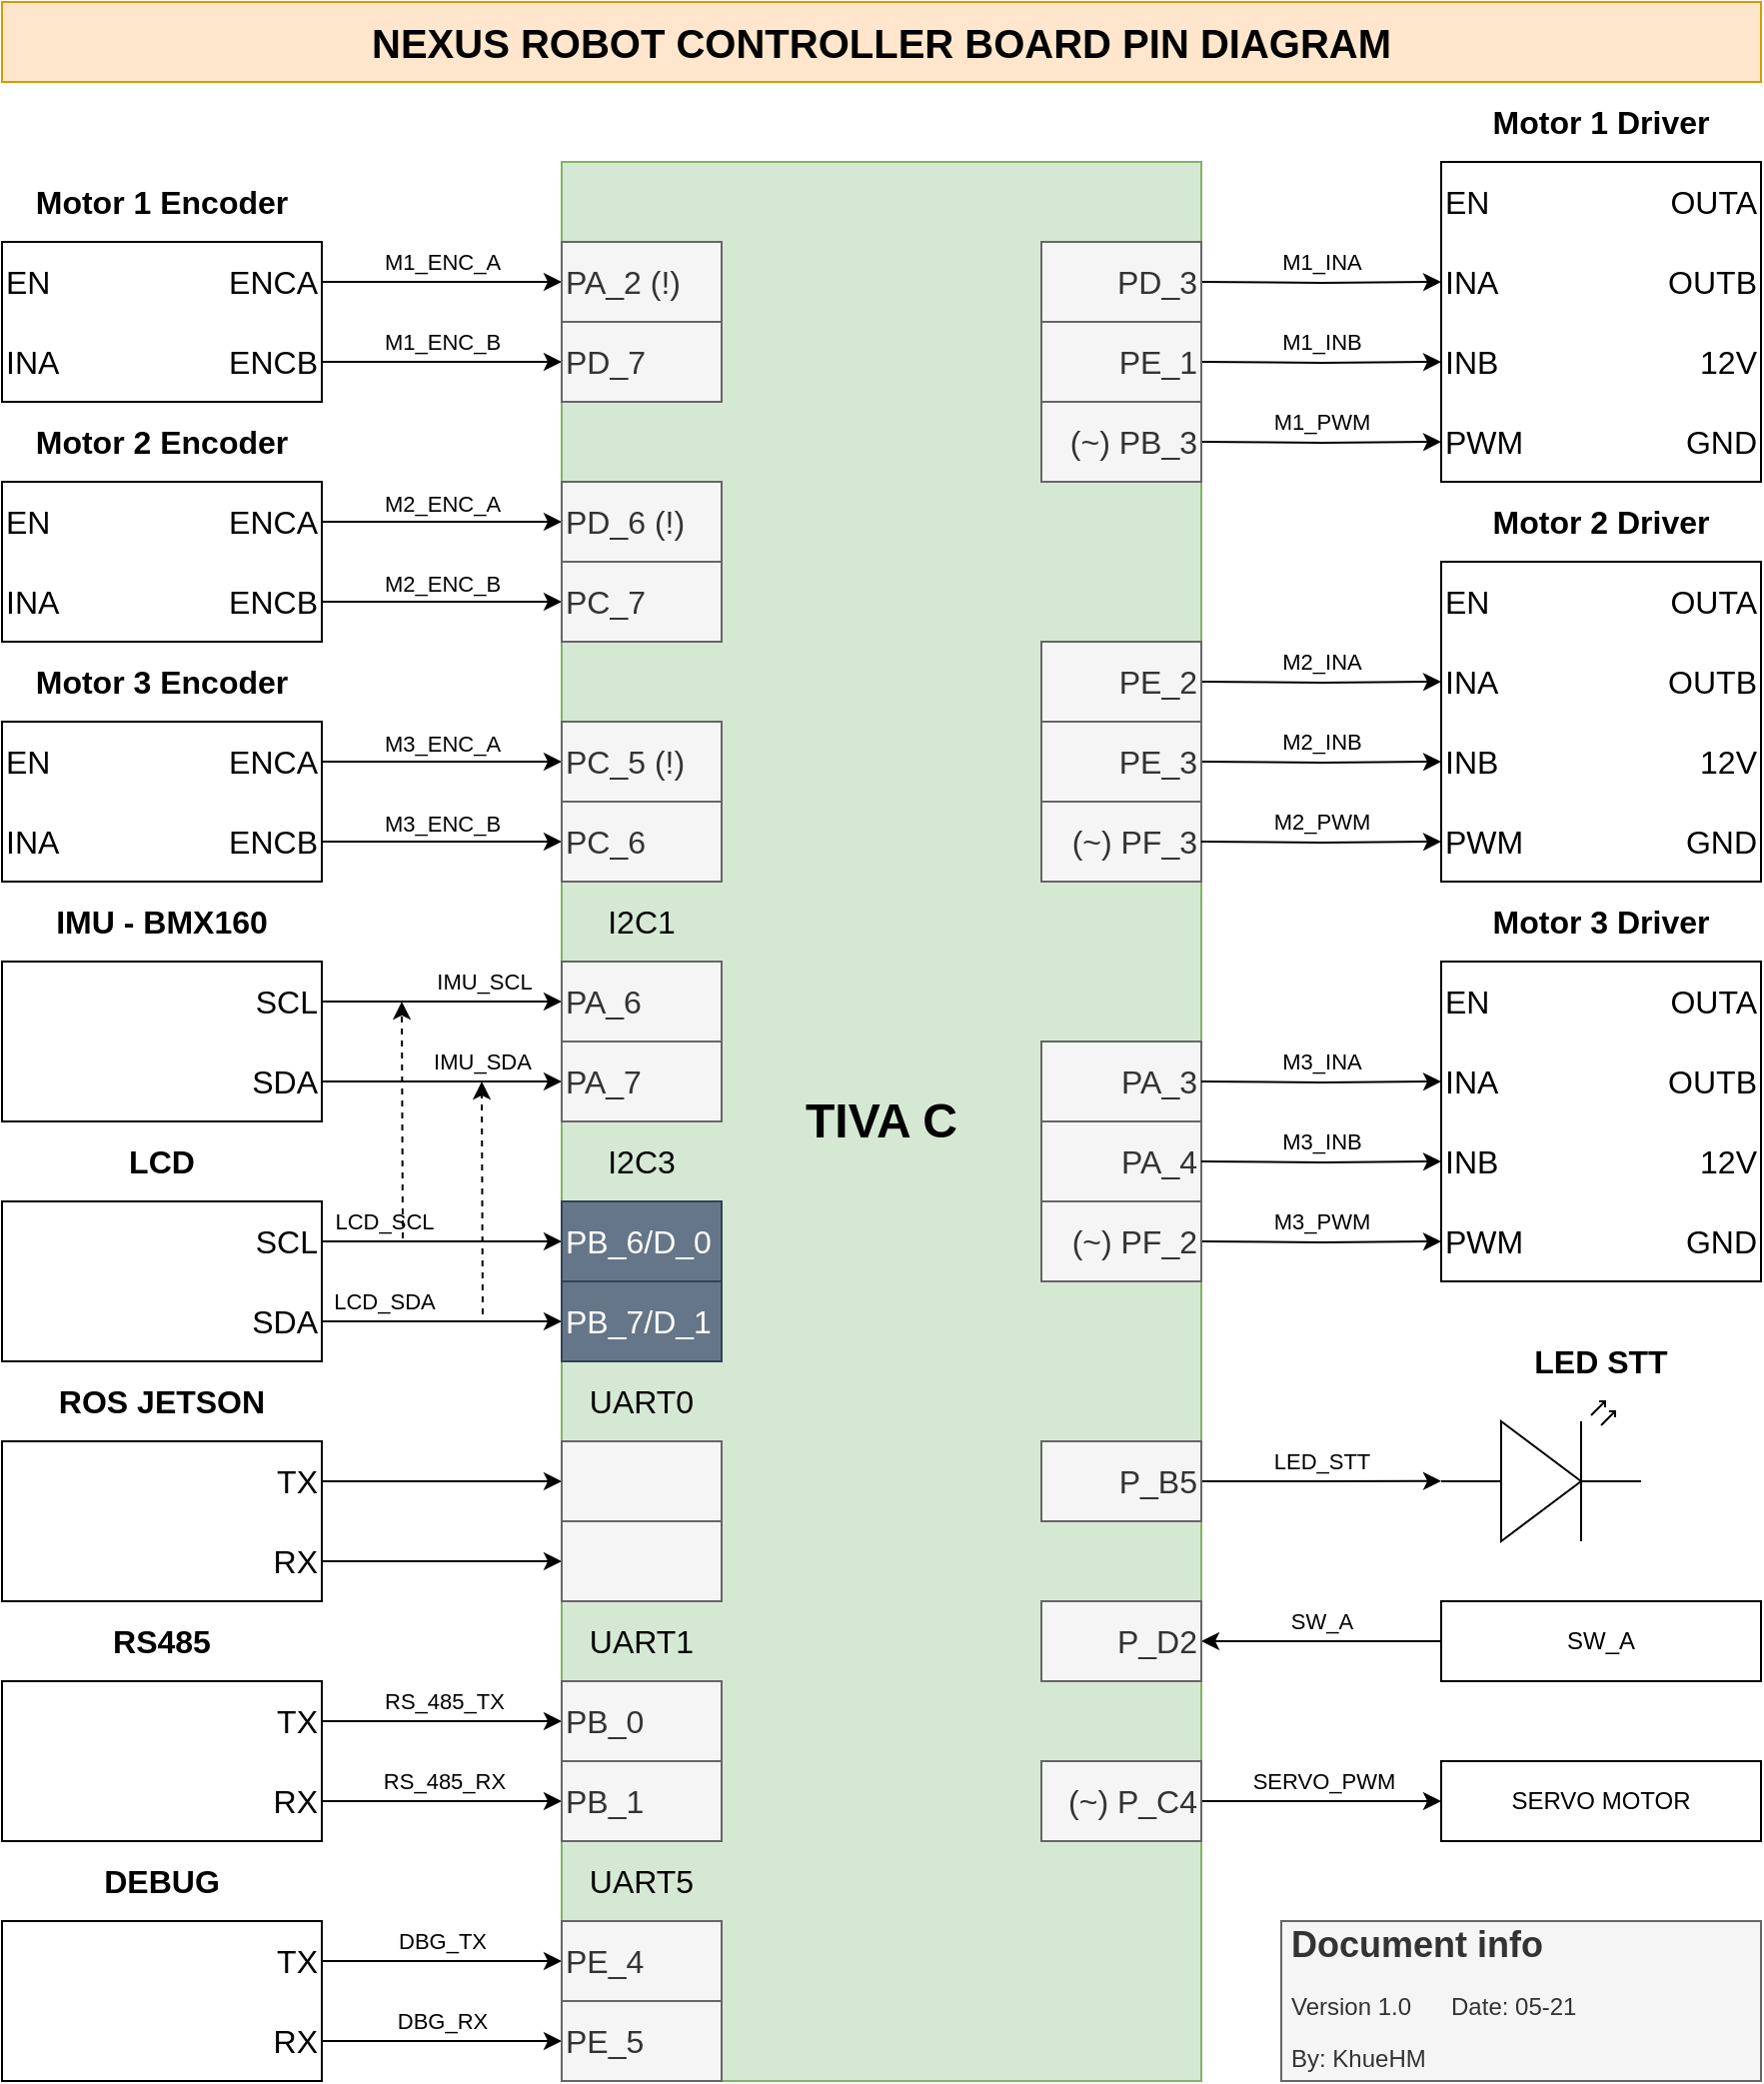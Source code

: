 <mxfile version="17.4.2" type="device"><diagram id="ZWVAHuCGTbJ0-ydq6zXG" name="Page-8"><mxGraphModel dx="1732" dy="1186" grid="1" gridSize="10" guides="1" tooltips="1" connect="1" arrows="1" fold="1" page="1" pageScale="1" pageWidth="1169" pageHeight="1654" math="0" shadow="0"><root><mxCell id="0"/><mxCell id="1" parent="0"/><mxCell id="QDvv19uwU-MfIZzEhOkU-1" value="&lt;font size=&quot;1&quot;&gt;&lt;b style=&quot;font-size: 24px&quot;&gt;TIVA C&lt;/b&gt;&lt;/font&gt;" style="rounded=0;whiteSpace=wrap;html=1;fillColor=#d5e8d4;strokeColor=#82b366;" parent="1" vertex="1"><mxGeometry x="360" y="120" width="320" height="960" as="geometry"/></mxCell><mxCell id="QDvv19uwU-MfIZzEhOkU-2" value="" style="rounded=0;whiteSpace=wrap;html=1;fontSize=16;" parent="1" vertex="1"><mxGeometry x="800" y="120" width="160" height="160" as="geometry"/></mxCell><mxCell id="QDvv19uwU-MfIZzEhOkU-3" value="EN" style="text;html=1;strokeColor=none;fillColor=none;align=left;verticalAlign=middle;whiteSpace=wrap;rounded=0;fontSize=16;" parent="1" vertex="1"><mxGeometry x="800" y="120" width="80" height="40" as="geometry"/></mxCell><mxCell id="QDvv19uwU-MfIZzEhOkU-4" value="INA" style="text;html=1;strokeColor=none;fillColor=none;align=left;verticalAlign=middle;whiteSpace=wrap;rounded=0;fontSize=16;" parent="1" vertex="1"><mxGeometry x="800" y="160" width="80" height="40" as="geometry"/></mxCell><mxCell id="QDvv19uwU-MfIZzEhOkU-5" value="INB" style="text;html=1;strokeColor=none;fillColor=none;align=left;verticalAlign=middle;whiteSpace=wrap;rounded=0;fontSize=16;" parent="1" vertex="1"><mxGeometry x="800" y="200" width="80" height="40" as="geometry"/></mxCell><mxCell id="QDvv19uwU-MfIZzEhOkU-6" value="PWM" style="text;html=1;strokeColor=none;fillColor=none;align=left;verticalAlign=middle;whiteSpace=wrap;rounded=0;fontSize=16;" parent="1" vertex="1"><mxGeometry x="800" y="240" width="80" height="40" as="geometry"/></mxCell><mxCell id="QDvv19uwU-MfIZzEhOkU-7" value="OUTA" style="text;html=1;strokeColor=none;fillColor=none;align=right;verticalAlign=middle;whiteSpace=wrap;rounded=0;fontSize=16;" parent="1" vertex="1"><mxGeometry x="880" y="120" width="80" height="40" as="geometry"/></mxCell><mxCell id="QDvv19uwU-MfIZzEhOkU-8" value="OUTB" style="text;html=1;strokeColor=none;fillColor=none;align=right;verticalAlign=middle;whiteSpace=wrap;rounded=0;fontSize=16;" parent="1" vertex="1"><mxGeometry x="880" y="160" width="80" height="40" as="geometry"/></mxCell><mxCell id="QDvv19uwU-MfIZzEhOkU-9" value="12V" style="text;html=1;strokeColor=none;fillColor=none;align=right;verticalAlign=middle;whiteSpace=wrap;rounded=0;fontSize=16;" parent="1" vertex="1"><mxGeometry x="880" y="200" width="80" height="40" as="geometry"/></mxCell><mxCell id="QDvv19uwU-MfIZzEhOkU-10" value="GND" style="text;html=1;strokeColor=none;fillColor=none;align=right;verticalAlign=middle;whiteSpace=wrap;rounded=0;fontSize=16;" parent="1" vertex="1"><mxGeometry x="880" y="240" width="80" height="40" as="geometry"/></mxCell><mxCell id="QDvv19uwU-MfIZzEhOkU-83" style="edgeStyle=orthogonalEdgeStyle;rounded=0;orthogonalLoop=1;jettySize=auto;html=1;exitX=1;exitY=0.5;exitDx=0;exitDy=0;entryX=0;entryY=0.5;entryDx=0;entryDy=0;fontSize=16;" parent="1" target="QDvv19uwU-MfIZzEhOkU-6" edge="1"><mxGeometry relative="1" as="geometry"><mxPoint x="680" y="260.0" as="sourcePoint"/></mxGeometry></mxCell><mxCell id="trbtHnX8Sr-ezZJ-e8rW-22" value="M1_PWM" style="edgeLabel;html=1;align=center;verticalAlign=middle;resizable=0;points=[];" vertex="1" connectable="0" parent="QDvv19uwU-MfIZzEhOkU-83"><mxGeometry x="0.384" y="1" relative="1" as="geometry"><mxPoint x="-23" y="-9" as="offset"/></mxGeometry></mxCell><mxCell id="QDvv19uwU-MfIZzEhOkU-31" value="(~)&amp;nbsp;PF_3" style="text;html=1;strokeColor=#666666;fillColor=#f5f5f5;align=right;verticalAlign=middle;whiteSpace=wrap;rounded=0;fontSize=16;fontColor=#333333;" parent="1" vertex="1"><mxGeometry x="600" y="440" width="80" height="40" as="geometry"/></mxCell><mxCell id="QDvv19uwU-MfIZzEhOkU-81" style="edgeStyle=orthogonalEdgeStyle;rounded=0;orthogonalLoop=1;jettySize=auto;html=1;exitX=1;exitY=0.5;exitDx=0;exitDy=0;entryX=0;entryY=0.5;entryDx=0;entryDy=0;fontSize=16;" parent="1" target="QDvv19uwU-MfIZzEhOkU-4" edge="1"><mxGeometry relative="1" as="geometry"><mxPoint x="680" y="180" as="sourcePoint"/></mxGeometry></mxCell><mxCell id="trbtHnX8Sr-ezZJ-e8rW-15" value="M1_INA" style="edgeLabel;html=1;align=center;verticalAlign=middle;resizable=0;points=[];" vertex="1" connectable="0" parent="QDvv19uwU-MfIZzEhOkU-81"><mxGeometry x="0.688" relative="1" as="geometry"><mxPoint x="-41" y="-10" as="offset"/></mxGeometry></mxCell><mxCell id="QDvv19uwU-MfIZzEhOkU-82" style="edgeStyle=orthogonalEdgeStyle;rounded=0;orthogonalLoop=1;jettySize=auto;html=1;exitX=1;exitY=0.5;exitDx=0;exitDy=0;entryX=0;entryY=0.5;entryDx=0;entryDy=0;fontSize=16;" parent="1" target="QDvv19uwU-MfIZzEhOkU-5" edge="1"><mxGeometry relative="1" as="geometry"><mxPoint x="680" y="220" as="sourcePoint"/></mxGeometry></mxCell><mxCell id="trbtHnX8Sr-ezZJ-e8rW-16" value="M1_INB" style="edgeLabel;html=1;align=center;verticalAlign=middle;resizable=0;points=[];" vertex="1" connectable="0" parent="QDvv19uwU-MfIZzEhOkU-82"><mxGeometry x="0.395" y="2" relative="1" as="geometry"><mxPoint x="-24" y="-8" as="offset"/></mxGeometry></mxCell><mxCell id="QDvv19uwU-MfIZzEhOkU-77" value="PA_3" style="text;html=1;strokeColor=#666666;fillColor=#f5f5f5;align=right;verticalAlign=middle;whiteSpace=wrap;rounded=0;fontSize=16;fontColor=#333333;" parent="1" vertex="1"><mxGeometry x="600" y="560" width="80" height="40" as="geometry"/></mxCell><mxCell id="QDvv19uwU-MfIZzEhOkU-78" value="PA_4" style="text;html=1;strokeColor=#666666;fillColor=#f5f5f5;align=right;verticalAlign=middle;whiteSpace=wrap;rounded=0;fontSize=16;fontColor=#333333;" parent="1" vertex="1"><mxGeometry x="600" y="600" width="80" height="40" as="geometry"/></mxCell><mxCell id="QDvv19uwU-MfIZzEhOkU-84" value="" style="rounded=0;whiteSpace=wrap;html=1;fontSize=16;" parent="1" vertex="1"><mxGeometry x="800" y="320" width="160" height="160" as="geometry"/></mxCell><mxCell id="QDvv19uwU-MfIZzEhOkU-85" value="EN" style="text;html=1;strokeColor=none;fillColor=none;align=left;verticalAlign=middle;whiteSpace=wrap;rounded=0;fontSize=16;" parent="1" vertex="1"><mxGeometry x="800" y="320" width="80" height="40" as="geometry"/></mxCell><mxCell id="QDvv19uwU-MfIZzEhOkU-86" value="INA" style="text;html=1;strokeColor=none;fillColor=none;align=left;verticalAlign=middle;whiteSpace=wrap;rounded=0;fontSize=16;" parent="1" vertex="1"><mxGeometry x="800" y="360" width="80" height="40" as="geometry"/></mxCell><mxCell id="QDvv19uwU-MfIZzEhOkU-87" value="INB" style="text;html=1;strokeColor=none;fillColor=none;align=left;verticalAlign=middle;whiteSpace=wrap;rounded=0;fontSize=16;" parent="1" vertex="1"><mxGeometry x="800" y="400" width="80" height="40" as="geometry"/></mxCell><mxCell id="QDvv19uwU-MfIZzEhOkU-88" value="PWM" style="text;html=1;strokeColor=none;fillColor=none;align=left;verticalAlign=middle;whiteSpace=wrap;rounded=0;fontSize=16;" parent="1" vertex="1"><mxGeometry x="800" y="440" width="80" height="40" as="geometry"/></mxCell><mxCell id="QDvv19uwU-MfIZzEhOkU-89" value="OUTA" style="text;html=1;strokeColor=none;fillColor=none;align=right;verticalAlign=middle;whiteSpace=wrap;rounded=0;fontSize=16;" parent="1" vertex="1"><mxGeometry x="880" y="320" width="80" height="40" as="geometry"/></mxCell><mxCell id="QDvv19uwU-MfIZzEhOkU-90" value="OUTB" style="text;html=1;strokeColor=none;fillColor=none;align=right;verticalAlign=middle;whiteSpace=wrap;rounded=0;fontSize=16;" parent="1" vertex="1"><mxGeometry x="880" y="360" width="80" height="40" as="geometry"/></mxCell><mxCell id="QDvv19uwU-MfIZzEhOkU-91" value="12V" style="text;html=1;strokeColor=none;fillColor=none;align=right;verticalAlign=middle;whiteSpace=wrap;rounded=0;fontSize=16;" parent="1" vertex="1"><mxGeometry x="880" y="400" width="80" height="40" as="geometry"/></mxCell><mxCell id="QDvv19uwU-MfIZzEhOkU-92" value="GND" style="text;html=1;strokeColor=none;fillColor=none;align=right;verticalAlign=middle;whiteSpace=wrap;rounded=0;fontSize=16;" parent="1" vertex="1"><mxGeometry x="880" y="440" width="80" height="40" as="geometry"/></mxCell><mxCell id="QDvv19uwU-MfIZzEhOkU-93" style="edgeStyle=orthogonalEdgeStyle;rounded=0;orthogonalLoop=1;jettySize=auto;html=1;exitX=1;exitY=0.5;exitDx=0;exitDy=0;entryX=0;entryY=0.5;entryDx=0;entryDy=0;fontSize=16;" parent="1" target="QDvv19uwU-MfIZzEhOkU-88" edge="1"><mxGeometry relative="1" as="geometry"><mxPoint x="680" y="460" as="sourcePoint"/></mxGeometry></mxCell><mxCell id="trbtHnX8Sr-ezZJ-e8rW-23" value="M2_PWM" style="edgeLabel;html=1;align=center;verticalAlign=middle;resizable=0;points=[];" vertex="1" connectable="0" parent="QDvv19uwU-MfIZzEhOkU-93"><mxGeometry x="0.378" y="1" relative="1" as="geometry"><mxPoint x="-23" y="-9" as="offset"/></mxGeometry></mxCell><mxCell id="QDvv19uwU-MfIZzEhOkU-94" style="edgeStyle=orthogonalEdgeStyle;rounded=0;orthogonalLoop=1;jettySize=auto;html=1;exitX=1;exitY=0.5;exitDx=0;exitDy=0;entryX=0;entryY=0.5;entryDx=0;entryDy=0;fontSize=16;" parent="1" target="QDvv19uwU-MfIZzEhOkU-86" edge="1"><mxGeometry relative="1" as="geometry"><mxPoint x="680" y="380" as="sourcePoint"/></mxGeometry></mxCell><mxCell id="trbtHnX8Sr-ezZJ-e8rW-17" value="M2_INA" style="edgeLabel;html=1;align=center;verticalAlign=middle;resizable=0;points=[];" vertex="1" connectable="0" parent="QDvv19uwU-MfIZzEhOkU-94"><mxGeometry x="0.348" relative="1" as="geometry"><mxPoint x="-21" y="-10" as="offset"/></mxGeometry></mxCell><mxCell id="QDvv19uwU-MfIZzEhOkU-95" style="edgeStyle=orthogonalEdgeStyle;rounded=0;orthogonalLoop=1;jettySize=auto;html=1;exitX=1;exitY=0.5;exitDx=0;exitDy=0;entryX=0;entryY=0.5;entryDx=0;entryDy=0;fontSize=16;" parent="1" target="QDvv19uwU-MfIZzEhOkU-87" edge="1"><mxGeometry relative="1" as="geometry"><mxPoint x="680" y="420" as="sourcePoint"/></mxGeometry></mxCell><mxCell id="trbtHnX8Sr-ezZJ-e8rW-18" value="M2_INB" style="edgeLabel;html=1;align=center;verticalAlign=middle;resizable=0;points=[];" vertex="1" connectable="0" parent="QDvv19uwU-MfIZzEhOkU-95"><mxGeometry x="0.284" relative="1" as="geometry"><mxPoint x="-17" y="-10" as="offset"/></mxGeometry></mxCell><mxCell id="QDvv19uwU-MfIZzEhOkU-96" value="" style="rounded=0;whiteSpace=wrap;html=1;fontSize=16;" parent="1" vertex="1"><mxGeometry x="800" y="520" width="160" height="160" as="geometry"/></mxCell><mxCell id="QDvv19uwU-MfIZzEhOkU-97" value="EN" style="text;html=1;strokeColor=none;fillColor=none;align=left;verticalAlign=middle;whiteSpace=wrap;rounded=0;fontSize=16;" parent="1" vertex="1"><mxGeometry x="800" y="520" width="80" height="40" as="geometry"/></mxCell><mxCell id="QDvv19uwU-MfIZzEhOkU-98" value="INA" style="text;html=1;strokeColor=none;fillColor=none;align=left;verticalAlign=middle;whiteSpace=wrap;rounded=0;fontSize=16;" parent="1" vertex="1"><mxGeometry x="800" y="560" width="80" height="40" as="geometry"/></mxCell><mxCell id="QDvv19uwU-MfIZzEhOkU-99" value="INB" style="text;html=1;strokeColor=none;fillColor=none;align=left;verticalAlign=middle;whiteSpace=wrap;rounded=0;fontSize=16;" parent="1" vertex="1"><mxGeometry x="800" y="600" width="80" height="40" as="geometry"/></mxCell><mxCell id="QDvv19uwU-MfIZzEhOkU-100" value="PWM" style="text;html=1;strokeColor=none;fillColor=none;align=left;verticalAlign=middle;whiteSpace=wrap;rounded=0;fontSize=16;" parent="1" vertex="1"><mxGeometry x="800" y="640" width="80" height="40" as="geometry"/></mxCell><mxCell id="QDvv19uwU-MfIZzEhOkU-101" value="OUTA" style="text;html=1;strokeColor=none;fillColor=none;align=right;verticalAlign=middle;whiteSpace=wrap;rounded=0;fontSize=16;" parent="1" vertex="1"><mxGeometry x="880" y="520" width="80" height="40" as="geometry"/></mxCell><mxCell id="QDvv19uwU-MfIZzEhOkU-102" value="OUTB" style="text;html=1;strokeColor=none;fillColor=none;align=right;verticalAlign=middle;whiteSpace=wrap;rounded=0;fontSize=16;" parent="1" vertex="1"><mxGeometry x="880" y="560" width="80" height="40" as="geometry"/></mxCell><mxCell id="QDvv19uwU-MfIZzEhOkU-103" value="12V" style="text;html=1;strokeColor=none;fillColor=none;align=right;verticalAlign=middle;whiteSpace=wrap;rounded=0;fontSize=16;" parent="1" vertex="1"><mxGeometry x="880" y="600" width="80" height="40" as="geometry"/></mxCell><mxCell id="QDvv19uwU-MfIZzEhOkU-104" value="GND" style="text;html=1;strokeColor=none;fillColor=none;align=right;verticalAlign=middle;whiteSpace=wrap;rounded=0;fontSize=16;" parent="1" vertex="1"><mxGeometry x="880" y="640" width="80" height="40" as="geometry"/></mxCell><mxCell id="QDvv19uwU-MfIZzEhOkU-105" style="edgeStyle=orthogonalEdgeStyle;rounded=0;orthogonalLoop=1;jettySize=auto;html=1;exitX=1;exitY=0.5;exitDx=0;exitDy=0;entryX=0;entryY=0.5;entryDx=0;entryDy=0;fontSize=16;" parent="1" target="QDvv19uwU-MfIZzEhOkU-100" edge="1"><mxGeometry relative="1" as="geometry"><mxPoint x="680" y="660" as="sourcePoint"/></mxGeometry></mxCell><mxCell id="trbtHnX8Sr-ezZJ-e8rW-24" value="M3_PWM" style="edgeLabel;html=1;align=center;verticalAlign=middle;resizable=0;points=[];" vertex="1" connectable="0" parent="QDvv19uwU-MfIZzEhOkU-105"><mxGeometry x="0.273" relative="1" as="geometry"><mxPoint x="-16" y="-10" as="offset"/></mxGeometry></mxCell><mxCell id="QDvv19uwU-MfIZzEhOkU-106" style="edgeStyle=orthogonalEdgeStyle;rounded=0;orthogonalLoop=1;jettySize=auto;html=1;exitX=1;exitY=0.5;exitDx=0;exitDy=0;entryX=0;entryY=0.5;entryDx=0;entryDy=0;fontSize=16;" parent="1" target="QDvv19uwU-MfIZzEhOkU-98" edge="1"><mxGeometry relative="1" as="geometry"><mxPoint x="680" y="580" as="sourcePoint"/></mxGeometry></mxCell><mxCell id="trbtHnX8Sr-ezZJ-e8rW-19" value="M3_INA" style="edgeLabel;html=1;align=center;verticalAlign=middle;resizable=0;points=[];" vertex="1" connectable="0" parent="QDvv19uwU-MfIZzEhOkU-106"><mxGeometry x="0.255" relative="1" as="geometry"><mxPoint x="-15" y="-10" as="offset"/></mxGeometry></mxCell><mxCell id="QDvv19uwU-MfIZzEhOkU-107" style="edgeStyle=orthogonalEdgeStyle;rounded=0;orthogonalLoop=1;jettySize=auto;html=1;exitX=1;exitY=0.5;exitDx=0;exitDy=0;entryX=0;entryY=0.5;entryDx=0;entryDy=0;fontSize=16;" parent="1" target="QDvv19uwU-MfIZzEhOkU-99" edge="1"><mxGeometry relative="1" as="geometry"><mxPoint x="680" y="620" as="sourcePoint"/></mxGeometry></mxCell><mxCell id="trbtHnX8Sr-ezZJ-e8rW-21" value="M3_INB" style="edgeLabel;html=1;align=center;verticalAlign=middle;resizable=0;points=[];" vertex="1" connectable="0" parent="QDvv19uwU-MfIZzEhOkU-107"><mxGeometry x="0.273" relative="1" as="geometry"><mxPoint x="-16" y="-10" as="offset"/></mxGeometry></mxCell><mxCell id="QDvv19uwU-MfIZzEhOkU-108" value="" style="rounded=0;whiteSpace=wrap;html=1;fontSize=16;" parent="1" vertex="1"><mxGeometry x="80" y="160" width="160" height="80" as="geometry"/></mxCell><mxCell id="QDvv19uwU-MfIZzEhOkU-109" value="EN" style="text;html=1;strokeColor=none;fillColor=none;align=left;verticalAlign=middle;whiteSpace=wrap;rounded=0;fontSize=16;" parent="1" vertex="1"><mxGeometry x="80" y="160" width="80" height="40" as="geometry"/></mxCell><mxCell id="QDvv19uwU-MfIZzEhOkU-110" value="INA" style="text;html=1;strokeColor=none;fillColor=none;align=left;verticalAlign=middle;whiteSpace=wrap;rounded=0;fontSize=16;" parent="1" vertex="1"><mxGeometry x="80" y="200" width="80" height="40" as="geometry"/></mxCell><mxCell id="QDvv19uwU-MfIZzEhOkU-126" style="edgeStyle=orthogonalEdgeStyle;rounded=0;orthogonalLoop=1;jettySize=auto;html=1;exitX=1;exitY=0.5;exitDx=0;exitDy=0;entryX=0;entryY=0.5;entryDx=0;entryDy=0;fontSize=16;" parent="1" source="QDvv19uwU-MfIZzEhOkU-113" edge="1"><mxGeometry relative="1" as="geometry"><mxPoint x="360" y="180" as="targetPoint"/></mxGeometry></mxCell><mxCell id="trbtHnX8Sr-ezZJ-e8rW-1" value="M1_ENC_A" style="edgeLabel;html=1;align=center;verticalAlign=middle;resizable=0;points=[];" vertex="1" connectable="0" parent="QDvv19uwU-MfIZzEhOkU-126"><mxGeometry x="-0.286" y="2" relative="1" as="geometry"><mxPoint x="17" y="-8" as="offset"/></mxGeometry></mxCell><mxCell id="QDvv19uwU-MfIZzEhOkU-113" value="ENCA" style="text;html=1;strokeColor=none;fillColor=none;align=right;verticalAlign=middle;whiteSpace=wrap;rounded=0;fontSize=16;" parent="1" vertex="1"><mxGeometry x="160" y="160" width="80" height="40" as="geometry"/></mxCell><mxCell id="QDvv19uwU-MfIZzEhOkU-127" style="edgeStyle=orthogonalEdgeStyle;rounded=0;orthogonalLoop=1;jettySize=auto;html=1;exitX=1;exitY=0.5;exitDx=0;exitDy=0;entryX=0;entryY=0.5;entryDx=0;entryDy=0;fontSize=16;" parent="1" source="QDvv19uwU-MfIZzEhOkU-114" edge="1"><mxGeometry relative="1" as="geometry"><mxPoint x="360" y="220" as="targetPoint"/></mxGeometry></mxCell><mxCell id="trbtHnX8Sr-ezZJ-e8rW-2" value="M1_ENC_B" style="edgeLabel;html=1;align=center;verticalAlign=middle;resizable=0;points=[];" vertex="1" connectable="0" parent="QDvv19uwU-MfIZzEhOkU-127"><mxGeometry x="-0.269" y="2" relative="1" as="geometry"><mxPoint x="16" y="-8" as="offset"/></mxGeometry></mxCell><mxCell id="QDvv19uwU-MfIZzEhOkU-114" value="ENCB" style="text;html=1;strokeColor=none;fillColor=none;align=right;verticalAlign=middle;whiteSpace=wrap;rounded=0;fontSize=16;" parent="1" vertex="1"><mxGeometry x="160" y="200" width="80" height="40" as="geometry"/></mxCell><mxCell id="QDvv19uwU-MfIZzEhOkU-119" value="" style="rounded=0;whiteSpace=wrap;html=1;fontSize=16;" parent="1" vertex="1"><mxGeometry x="80" y="280" width="160" height="80" as="geometry"/></mxCell><mxCell id="QDvv19uwU-MfIZzEhOkU-120" value="EN" style="text;html=1;strokeColor=none;fillColor=none;align=left;verticalAlign=middle;whiteSpace=wrap;rounded=0;fontSize=16;" parent="1" vertex="1"><mxGeometry x="80" y="280" width="80" height="40" as="geometry"/></mxCell><mxCell id="QDvv19uwU-MfIZzEhOkU-121" value="INA" style="text;html=1;strokeColor=none;fillColor=none;align=left;verticalAlign=middle;whiteSpace=wrap;rounded=0;fontSize=16;" parent="1" vertex="1"><mxGeometry x="80" y="320" width="80" height="40" as="geometry"/></mxCell><mxCell id="QDvv19uwU-MfIZzEhOkU-128" style="edgeStyle=orthogonalEdgeStyle;rounded=0;orthogonalLoop=1;jettySize=auto;html=1;exitX=1;exitY=0.5;exitDx=0;exitDy=0;entryX=0;entryY=0.5;entryDx=0;entryDy=0;fontSize=16;" parent="1" source="QDvv19uwU-MfIZzEhOkU-122" edge="1"><mxGeometry relative="1" as="geometry"><mxPoint x="360" y="300" as="targetPoint"/></mxGeometry></mxCell><mxCell id="trbtHnX8Sr-ezZJ-e8rW-3" value="M2_ENC_A" style="edgeLabel;html=1;align=center;verticalAlign=middle;resizable=0;points=[];" vertex="1" connectable="0" parent="QDvv19uwU-MfIZzEhOkU-128"><mxGeometry x="0.227" relative="1" as="geometry"><mxPoint x="-14" y="-10" as="offset"/></mxGeometry></mxCell><mxCell id="QDvv19uwU-MfIZzEhOkU-122" value="ENCA" style="text;html=1;strokeColor=none;fillColor=none;align=right;verticalAlign=middle;whiteSpace=wrap;rounded=0;fontSize=16;" parent="1" vertex="1"><mxGeometry x="160" y="280" width="80" height="40" as="geometry"/></mxCell><mxCell id="QDvv19uwU-MfIZzEhOkU-129" style="edgeStyle=orthogonalEdgeStyle;rounded=0;orthogonalLoop=1;jettySize=auto;html=1;exitX=1;exitY=0.5;exitDx=0;exitDy=0;entryX=0;entryY=0.5;entryDx=0;entryDy=0;fontSize=16;" parent="1" source="QDvv19uwU-MfIZzEhOkU-123" edge="1"><mxGeometry relative="1" as="geometry"><mxPoint x="360" y="340" as="targetPoint"/></mxGeometry></mxCell><mxCell id="trbtHnX8Sr-ezZJ-e8rW-4" value="M2_ENC_B" style="edgeLabel;html=1;align=center;verticalAlign=middle;resizable=0;points=[];" vertex="1" connectable="0" parent="QDvv19uwU-MfIZzEhOkU-129"><mxGeometry x="0.299" relative="1" as="geometry"><mxPoint x="-18" y="-10" as="offset"/></mxGeometry></mxCell><mxCell id="QDvv19uwU-MfIZzEhOkU-123" value="ENCB" style="text;html=1;strokeColor=none;fillColor=none;align=right;verticalAlign=middle;whiteSpace=wrap;rounded=0;fontSize=16;" parent="1" vertex="1"><mxGeometry x="160" y="320" width="80" height="40" as="geometry"/></mxCell><mxCell id="QDvv19uwU-MfIZzEhOkU-130" value="" style="rounded=0;whiteSpace=wrap;html=1;fontSize=16;" parent="1" vertex="1"><mxGeometry x="80" y="400" width="160" height="80" as="geometry"/></mxCell><mxCell id="QDvv19uwU-MfIZzEhOkU-131" value="EN" style="text;html=1;strokeColor=none;fillColor=none;align=left;verticalAlign=middle;whiteSpace=wrap;rounded=0;fontSize=16;" parent="1" vertex="1"><mxGeometry x="80" y="400" width="80" height="40" as="geometry"/></mxCell><mxCell id="QDvv19uwU-MfIZzEhOkU-132" value="INA" style="text;html=1;strokeColor=none;fillColor=none;align=left;verticalAlign=middle;whiteSpace=wrap;rounded=0;fontSize=16;" parent="1" vertex="1"><mxGeometry x="80" y="440" width="80" height="40" as="geometry"/></mxCell><mxCell id="QDvv19uwU-MfIZzEhOkU-137" style="edgeStyle=orthogonalEdgeStyle;rounded=0;orthogonalLoop=1;jettySize=auto;html=1;exitX=1;exitY=0.5;exitDx=0;exitDy=0;entryX=0;entryY=0.5;entryDx=0;entryDy=0;fontSize=16;" parent="1" source="QDvv19uwU-MfIZzEhOkU-133" edge="1"><mxGeometry relative="1" as="geometry"><mxPoint x="360" y="420" as="targetPoint"/></mxGeometry></mxCell><mxCell id="trbtHnX8Sr-ezZJ-e8rW-5" value="M3_ENC_A" style="edgeLabel;html=1;align=center;verticalAlign=middle;resizable=0;points=[];" vertex="1" connectable="0" parent="QDvv19uwU-MfIZzEhOkU-137"><mxGeometry x="0.218" relative="1" as="geometry"><mxPoint x="-13" y="-10" as="offset"/></mxGeometry></mxCell><mxCell id="QDvv19uwU-MfIZzEhOkU-133" value="ENCA" style="text;html=1;strokeColor=none;fillColor=none;align=right;verticalAlign=middle;whiteSpace=wrap;rounded=0;fontSize=16;" parent="1" vertex="1"><mxGeometry x="160" y="400" width="80" height="40" as="geometry"/></mxCell><mxCell id="QDvv19uwU-MfIZzEhOkU-138" style="edgeStyle=orthogonalEdgeStyle;rounded=0;orthogonalLoop=1;jettySize=auto;html=1;exitX=1;exitY=0.5;exitDx=0;exitDy=0;entryX=0;entryY=0.5;entryDx=0;entryDy=0;fontSize=16;" parent="1" source="QDvv19uwU-MfIZzEhOkU-134" edge="1"><mxGeometry relative="1" as="geometry"><mxPoint x="360" y="460" as="targetPoint"/></mxGeometry></mxCell><mxCell id="trbtHnX8Sr-ezZJ-e8rW-6" value="M3_ENC_B" style="edgeLabel;html=1;align=center;verticalAlign=middle;resizable=0;points=[];" vertex="1" connectable="0" parent="QDvv19uwU-MfIZzEhOkU-138"><mxGeometry x="0.085" y="1" relative="1" as="geometry"><mxPoint x="-5" y="-9" as="offset"/></mxGeometry></mxCell><mxCell id="QDvv19uwU-MfIZzEhOkU-134" value="ENCB" style="text;html=1;strokeColor=none;fillColor=none;align=right;verticalAlign=middle;whiteSpace=wrap;rounded=0;fontSize=16;" parent="1" vertex="1"><mxGeometry x="160" y="440" width="80" height="40" as="geometry"/></mxCell><mxCell id="QDvv19uwU-MfIZzEhOkU-139" value="&lt;b&gt;Motor 1 Encoder&lt;/b&gt;" style="text;html=1;strokeColor=none;fillColor=none;align=center;verticalAlign=middle;whiteSpace=wrap;rounded=0;fontSize=16;" parent="1" vertex="1"><mxGeometry x="80" y="120" width="160" height="40" as="geometry"/></mxCell><mxCell id="QDvv19uwU-MfIZzEhOkU-140" value="&lt;b&gt;Motor 2 Encoder&lt;/b&gt;" style="text;html=1;strokeColor=none;fillColor=none;align=center;verticalAlign=middle;whiteSpace=wrap;rounded=0;fontSize=16;" parent="1" vertex="1"><mxGeometry x="80" y="240" width="160" height="40" as="geometry"/></mxCell><mxCell id="QDvv19uwU-MfIZzEhOkU-141" value="&lt;b&gt;Motor 3 Encoder&lt;/b&gt;" style="text;html=1;strokeColor=none;fillColor=none;align=center;verticalAlign=middle;whiteSpace=wrap;rounded=0;fontSize=16;" parent="1" vertex="1"><mxGeometry x="80" y="360" width="160" height="40" as="geometry"/></mxCell><mxCell id="QDvv19uwU-MfIZzEhOkU-142" value="&lt;b&gt;Motor 1 Driver&lt;/b&gt;" style="text;html=1;strokeColor=none;fillColor=none;align=center;verticalAlign=middle;whiteSpace=wrap;rounded=0;fontSize=16;" parent="1" vertex="1"><mxGeometry x="800" y="80" width="160" height="40" as="geometry"/></mxCell><mxCell id="QDvv19uwU-MfIZzEhOkU-143" value="&lt;b&gt;Motor 2 Driver&lt;/b&gt;" style="text;html=1;strokeColor=none;fillColor=none;align=center;verticalAlign=middle;whiteSpace=wrap;rounded=0;fontSize=16;" parent="1" vertex="1"><mxGeometry x="800" y="280" width="160" height="40" as="geometry"/></mxCell><mxCell id="QDvv19uwU-MfIZzEhOkU-144" value="&lt;b&gt;Motor 3 Driver&lt;/b&gt;" style="text;html=1;strokeColor=none;fillColor=none;align=center;verticalAlign=middle;whiteSpace=wrap;rounded=0;fontSize=16;" parent="1" vertex="1"><mxGeometry x="800" y="480" width="160" height="40" as="geometry"/></mxCell><mxCell id="QDvv19uwU-MfIZzEhOkU-145" value="" style="rounded=0;whiteSpace=wrap;html=1;fontSize=16;" parent="1" vertex="1"><mxGeometry x="80" y="520" width="160" height="80" as="geometry"/></mxCell><mxCell id="QDvv19uwU-MfIZzEhOkU-148" style="edgeStyle=orthogonalEdgeStyle;rounded=0;orthogonalLoop=1;jettySize=auto;html=1;exitX=1;exitY=0.5;exitDx=0;exitDy=0;entryX=0;entryY=0.5;entryDx=0;entryDy=0;fontSize=16;" parent="1" source="QDvv19uwU-MfIZzEhOkU-149" target="QDvv19uwU-MfIZzEhOkU-152" edge="1"><mxGeometry relative="1" as="geometry"/></mxCell><mxCell id="trbtHnX8Sr-ezZJ-e8rW-7" value="IMU_SCL" style="edgeLabel;html=1;align=center;verticalAlign=middle;resizable=0;points=[];" vertex="1" connectable="0" parent="QDvv19uwU-MfIZzEhOkU-148"><mxGeometry x="0.157" relative="1" as="geometry"><mxPoint x="11" y="-10" as="offset"/></mxGeometry></mxCell><mxCell id="QDvv19uwU-MfIZzEhOkU-149" value="SCL" style="text;html=1;strokeColor=none;fillColor=none;align=right;verticalAlign=middle;whiteSpace=wrap;rounded=0;fontSize=16;" parent="1" vertex="1"><mxGeometry x="160" y="520" width="80" height="40" as="geometry"/></mxCell><mxCell id="QDvv19uwU-MfIZzEhOkU-150" style="edgeStyle=orthogonalEdgeStyle;rounded=0;orthogonalLoop=1;jettySize=auto;html=1;exitX=1;exitY=0.5;exitDx=0;exitDy=0;entryX=0;entryY=0.5;entryDx=0;entryDy=0;fontSize=16;" parent="1" source="QDvv19uwU-MfIZzEhOkU-151" target="QDvv19uwU-MfIZzEhOkU-153" edge="1"><mxGeometry relative="1" as="geometry"/></mxCell><mxCell id="trbtHnX8Sr-ezZJ-e8rW-8" value="IMU_SDA" style="edgeLabel;html=1;align=center;verticalAlign=middle;resizable=0;points=[];" vertex="1" connectable="0" parent="QDvv19uwU-MfIZzEhOkU-150"><mxGeometry x="0.085" relative="1" as="geometry"><mxPoint x="15" y="-10" as="offset"/></mxGeometry></mxCell><mxCell id="QDvv19uwU-MfIZzEhOkU-151" value="SDA" style="text;html=1;strokeColor=none;fillColor=none;align=right;verticalAlign=middle;whiteSpace=wrap;rounded=0;fontSize=16;" parent="1" vertex="1"><mxGeometry x="160" y="560" width="80" height="40" as="geometry"/></mxCell><mxCell id="QDvv19uwU-MfIZzEhOkU-152" value="PA_6" style="text;html=1;strokeColor=#666666;fillColor=#f5f5f5;align=left;verticalAlign=middle;whiteSpace=wrap;rounded=0;fontSize=16;fontColor=#333333;" parent="1" vertex="1"><mxGeometry x="360" y="520" width="80" height="40" as="geometry"/></mxCell><mxCell id="QDvv19uwU-MfIZzEhOkU-153" value="PA_7" style="text;html=1;strokeColor=#666666;fillColor=#f5f5f5;align=left;verticalAlign=middle;whiteSpace=wrap;rounded=0;fontSize=16;fontColor=#333333;" parent="1" vertex="1"><mxGeometry x="360" y="560" width="80" height="40" as="geometry"/></mxCell><mxCell id="QDvv19uwU-MfIZzEhOkU-154" value="&lt;b&gt;IMU - BMX160&lt;/b&gt;" style="text;html=1;strokeColor=none;fillColor=none;align=center;verticalAlign=middle;whiteSpace=wrap;rounded=0;fontSize=16;" parent="1" vertex="1"><mxGeometry x="80" y="480" width="160" height="40" as="geometry"/></mxCell><mxCell id="QDvv19uwU-MfIZzEhOkU-155" value="" style="rounded=0;whiteSpace=wrap;html=1;fontSize=16;" parent="1" vertex="1"><mxGeometry x="80" y="640" width="160" height="80" as="geometry"/></mxCell><mxCell id="QDvv19uwU-MfIZzEhOkU-158" style="edgeStyle=orthogonalEdgeStyle;rounded=0;orthogonalLoop=1;jettySize=auto;html=1;exitX=1;exitY=0.5;exitDx=0;exitDy=0;entryX=0;entryY=0.5;entryDx=0;entryDy=0;fontSize=16;" parent="1" source="QDvv19uwU-MfIZzEhOkU-159" target="QDvv19uwU-MfIZzEhOkU-162" edge="1"><mxGeometry relative="1" as="geometry"/></mxCell><mxCell id="trbtHnX8Sr-ezZJ-e8rW-9" value="LCD_SCL" style="edgeLabel;html=1;align=center;verticalAlign=middle;resizable=0;points=[];" vertex="1" connectable="0" parent="QDvv19uwU-MfIZzEhOkU-158"><mxGeometry x="0.159" y="-1" relative="1" as="geometry"><mxPoint x="-39" y="-11" as="offset"/></mxGeometry></mxCell><mxCell id="QDvv19uwU-MfIZzEhOkU-185" style="edgeStyle=orthogonalEdgeStyle;rounded=0;orthogonalLoop=1;jettySize=auto;html=1;exitX=1;exitY=0.5;exitDx=0;exitDy=0;fontSize=16;dashed=1;" parent="1" source="QDvv19uwU-MfIZzEhOkU-159" edge="1"><mxGeometry relative="1" as="geometry"><mxPoint x="280" y="540" as="targetPoint"/></mxGeometry></mxCell><mxCell id="QDvv19uwU-MfIZzEhOkU-159" value="SCL" style="text;html=1;strokeColor=none;fillColor=none;align=right;verticalAlign=middle;whiteSpace=wrap;rounded=0;fontSize=16;" parent="1" vertex="1"><mxGeometry x="160" y="640" width="80" height="40" as="geometry"/></mxCell><mxCell id="QDvv19uwU-MfIZzEhOkU-160" style="edgeStyle=orthogonalEdgeStyle;rounded=0;orthogonalLoop=1;jettySize=auto;html=1;exitX=1;exitY=0.5;exitDx=0;exitDy=0;entryX=0;entryY=0.5;entryDx=0;entryDy=0;fontSize=16;" parent="1" source="QDvv19uwU-MfIZzEhOkU-161" target="QDvv19uwU-MfIZzEhOkU-163" edge="1"><mxGeometry relative="1" as="geometry"/></mxCell><mxCell id="QDvv19uwU-MfIZzEhOkU-186" style="edgeStyle=orthogonalEdgeStyle;rounded=0;orthogonalLoop=1;jettySize=auto;html=1;exitX=1;exitY=0.5;exitDx=0;exitDy=0;dashed=1;fontSize=16;" parent="1" source="QDvv19uwU-MfIZzEhOkU-161" edge="1"><mxGeometry relative="1" as="geometry"><mxPoint x="320" y="580" as="targetPoint"/></mxGeometry></mxCell><mxCell id="trbtHnX8Sr-ezZJ-e8rW-10" value="LCD_SDA" style="edgeLabel;html=1;align=center;verticalAlign=middle;resizable=0;points=[];" vertex="1" connectable="0" parent="QDvv19uwU-MfIZzEhOkU-186"><mxGeometry x="-0.404" y="1" relative="1" as="geometry"><mxPoint x="-29" y="-9" as="offset"/></mxGeometry></mxCell><mxCell id="QDvv19uwU-MfIZzEhOkU-161" value="SDA" style="text;html=1;strokeColor=none;fillColor=none;align=right;verticalAlign=middle;whiteSpace=wrap;rounded=0;fontSize=16;" parent="1" vertex="1"><mxGeometry x="160" y="680" width="80" height="40" as="geometry"/></mxCell><mxCell id="QDvv19uwU-MfIZzEhOkU-162" value="PB_6/D_0" style="text;html=1;strokeColor=#314354;fillColor=#647687;align=left;verticalAlign=middle;whiteSpace=wrap;rounded=0;fontSize=16;fontColor=#ffffff;" parent="1" vertex="1"><mxGeometry x="360" y="640" width="80" height="40" as="geometry"/></mxCell><mxCell id="QDvv19uwU-MfIZzEhOkU-163" value="PB_7/D_1" style="text;html=1;strokeColor=#314354;fillColor=#647687;align=left;verticalAlign=middle;whiteSpace=wrap;rounded=0;fontSize=16;fontColor=#ffffff;" parent="1" vertex="1"><mxGeometry x="360" y="680" width="80" height="40" as="geometry"/></mxCell><mxCell id="QDvv19uwU-MfIZzEhOkU-164" value="&lt;b&gt;LCD&lt;/b&gt;" style="text;html=1;strokeColor=none;fillColor=none;align=center;verticalAlign=middle;whiteSpace=wrap;rounded=0;fontSize=16;" parent="1" vertex="1"><mxGeometry x="80" y="600" width="160" height="40" as="geometry"/></mxCell><mxCell id="QDvv19uwU-MfIZzEhOkU-165" value="" style="rounded=0;whiteSpace=wrap;html=1;fontSize=16;" parent="1" vertex="1"><mxGeometry x="80" y="760" width="160" height="80" as="geometry"/></mxCell><mxCell id="QDvv19uwU-MfIZzEhOkU-168" style="edgeStyle=orthogonalEdgeStyle;rounded=0;orthogonalLoop=1;jettySize=auto;html=1;exitX=1;exitY=0.5;exitDx=0;exitDy=0;entryX=0;entryY=0.5;entryDx=0;entryDy=0;fontSize=16;" parent="1" source="QDvv19uwU-MfIZzEhOkU-169" target="QDvv19uwU-MfIZzEhOkU-172" edge="1"><mxGeometry relative="1" as="geometry"/></mxCell><mxCell id="QDvv19uwU-MfIZzEhOkU-169" value="TX" style="text;html=1;strokeColor=none;fillColor=none;align=right;verticalAlign=middle;whiteSpace=wrap;rounded=0;fontSize=16;" parent="1" vertex="1"><mxGeometry x="160" y="760" width="80" height="40" as="geometry"/></mxCell><mxCell id="QDvv19uwU-MfIZzEhOkU-170" style="edgeStyle=orthogonalEdgeStyle;rounded=0;orthogonalLoop=1;jettySize=auto;html=1;exitX=1;exitY=0.5;exitDx=0;exitDy=0;entryX=0;entryY=0.5;entryDx=0;entryDy=0;fontSize=16;" parent="1" source="QDvv19uwU-MfIZzEhOkU-171" target="QDvv19uwU-MfIZzEhOkU-173" edge="1"><mxGeometry relative="1" as="geometry"/></mxCell><mxCell id="QDvv19uwU-MfIZzEhOkU-171" value="RX" style="text;html=1;strokeColor=none;fillColor=none;align=right;verticalAlign=middle;whiteSpace=wrap;rounded=0;fontSize=16;" parent="1" vertex="1"><mxGeometry x="160" y="800" width="80" height="40" as="geometry"/></mxCell><mxCell id="QDvv19uwU-MfIZzEhOkU-172" value="" style="text;html=1;strokeColor=#666666;fillColor=#f5f5f5;align=left;verticalAlign=middle;whiteSpace=wrap;rounded=0;fontSize=16;fontColor=#333333;" parent="1" vertex="1"><mxGeometry x="360" y="760" width="80" height="40" as="geometry"/></mxCell><mxCell id="QDvv19uwU-MfIZzEhOkU-173" value="" style="text;html=1;strokeColor=#666666;fillColor=#f5f5f5;align=left;verticalAlign=middle;whiteSpace=wrap;rounded=0;fontSize=16;fontColor=#333333;" parent="1" vertex="1"><mxGeometry x="360" y="800" width="80" height="40" as="geometry"/></mxCell><mxCell id="QDvv19uwU-MfIZzEhOkU-174" value="&lt;b&gt;ROS JETSON&lt;/b&gt;" style="text;html=1;strokeColor=none;fillColor=none;align=center;verticalAlign=middle;whiteSpace=wrap;rounded=0;fontSize=16;" parent="1" vertex="1"><mxGeometry x="80" y="720" width="160" height="40" as="geometry"/></mxCell><mxCell id="QDvv19uwU-MfIZzEhOkU-178" value="I2C1" style="text;html=1;strokeColor=none;fillColor=none;align=center;verticalAlign=middle;whiteSpace=wrap;rounded=0;fontSize=16;" parent="1" vertex="1"><mxGeometry x="360" y="480" width="80" height="40" as="geometry"/></mxCell><mxCell id="QDvv19uwU-MfIZzEhOkU-179" value="I2C3" style="text;html=1;strokeColor=none;fillColor=none;align=center;verticalAlign=middle;whiteSpace=wrap;rounded=0;fontSize=16;" parent="1" vertex="1"><mxGeometry x="360" y="600" width="80" height="40" as="geometry"/></mxCell><mxCell id="QDvv19uwU-MfIZzEhOkU-180" value="UART0" style="text;html=1;strokeColor=none;fillColor=none;align=center;verticalAlign=middle;whiteSpace=wrap;rounded=0;fontSize=16;" parent="1" vertex="1"><mxGeometry x="360" y="720" width="80" height="40" as="geometry"/></mxCell><mxCell id="QDvv19uwU-MfIZzEhOkU-181" value="PD_6 (!)" style="text;html=1;strokeColor=#666666;fillColor=#f5f5f5;align=left;verticalAlign=middle;whiteSpace=wrap;rounded=0;fontSize=16;fontColor=#333333;" parent="1" vertex="1"><mxGeometry x="360" y="280" width="80" height="40" as="geometry"/></mxCell><mxCell id="QDvv19uwU-MfIZzEhOkU-182" value="PC_7" style="text;html=1;strokeColor=#666666;fillColor=#f5f5f5;align=left;verticalAlign=middle;whiteSpace=wrap;rounded=0;fontSize=16;fontColor=#333333;" parent="1" vertex="1"><mxGeometry x="360" y="320" width="80" height="40" as="geometry"/></mxCell><mxCell id="DFC9OMeh9T7dJaXpV2PT-1" value="" style="rounded=0;whiteSpace=wrap;html=1;fontSize=16;" parent="1" vertex="1"><mxGeometry x="80" y="880" width="160" height="80" as="geometry"/></mxCell><mxCell id="DFC9OMeh9T7dJaXpV2PT-4" style="edgeStyle=orthogonalEdgeStyle;rounded=0;orthogonalLoop=1;jettySize=auto;html=1;exitX=1;exitY=0.5;exitDx=0;exitDy=0;entryX=0;entryY=0.5;entryDx=0;entryDy=0;fontSize=16;" parent="1" source="DFC9OMeh9T7dJaXpV2PT-5" target="DFC9OMeh9T7dJaXpV2PT-8" edge="1"><mxGeometry relative="1" as="geometry"/></mxCell><mxCell id="trbtHnX8Sr-ezZJ-e8rW-11" value="RS_485_TX" style="edgeLabel;html=1;align=center;verticalAlign=middle;resizable=0;points=[];" vertex="1" connectable="0" parent="DFC9OMeh9T7dJaXpV2PT-4"><mxGeometry x="0.292" y="1" relative="1" as="geometry"><mxPoint x="-17" y="-9" as="offset"/></mxGeometry></mxCell><mxCell id="DFC9OMeh9T7dJaXpV2PT-5" value="TX" style="text;html=1;strokeColor=none;fillColor=none;align=right;verticalAlign=middle;whiteSpace=wrap;rounded=0;fontSize=16;" parent="1" vertex="1"><mxGeometry x="160" y="880" width="80" height="40" as="geometry"/></mxCell><mxCell id="DFC9OMeh9T7dJaXpV2PT-6" style="edgeStyle=orthogonalEdgeStyle;rounded=0;orthogonalLoop=1;jettySize=auto;html=1;exitX=1;exitY=0.5;exitDx=0;exitDy=0;entryX=0;entryY=0.5;entryDx=0;entryDy=0;fontSize=16;" parent="1" source="DFC9OMeh9T7dJaXpV2PT-7" target="DFC9OMeh9T7dJaXpV2PT-9" edge="1"><mxGeometry relative="1" as="geometry"/></mxCell><mxCell id="trbtHnX8Sr-ezZJ-e8rW-12" value="RS_485_RX" style="edgeLabel;html=1;align=center;verticalAlign=middle;resizable=0;points=[];" vertex="1" connectable="0" parent="DFC9OMeh9T7dJaXpV2PT-6"><mxGeometry x="0.572" y="-1" relative="1" as="geometry"><mxPoint x="-34" y="-11" as="offset"/></mxGeometry></mxCell><mxCell id="DFC9OMeh9T7dJaXpV2PT-7" value="RX" style="text;html=1;strokeColor=none;fillColor=none;align=right;verticalAlign=middle;whiteSpace=wrap;rounded=0;fontSize=16;" parent="1" vertex="1"><mxGeometry x="160" y="920" width="80" height="40" as="geometry"/></mxCell><mxCell id="DFC9OMeh9T7dJaXpV2PT-8" value="PB_0" style="text;html=1;strokeColor=#666666;fillColor=#f5f5f5;align=left;verticalAlign=middle;whiteSpace=wrap;rounded=0;fontSize=16;fontColor=#333333;" parent="1" vertex="1"><mxGeometry x="360" y="880" width="80" height="40" as="geometry"/></mxCell><mxCell id="DFC9OMeh9T7dJaXpV2PT-9" value="PB_1" style="text;html=1;strokeColor=#666666;fillColor=#f5f5f5;align=left;verticalAlign=middle;whiteSpace=wrap;rounded=0;fontSize=16;fontColor=#333333;" parent="1" vertex="1"><mxGeometry x="360" y="920" width="80" height="40" as="geometry"/></mxCell><mxCell id="DFC9OMeh9T7dJaXpV2PT-10" value="&lt;b&gt;RS485&lt;/b&gt;" style="text;html=1;strokeColor=none;fillColor=none;align=center;verticalAlign=middle;whiteSpace=wrap;rounded=0;fontSize=16;" parent="1" vertex="1"><mxGeometry x="80" y="840" width="160" height="40" as="geometry"/></mxCell><mxCell id="DFC9OMeh9T7dJaXpV2PT-11" value="UART1" style="text;html=1;strokeColor=none;fillColor=none;align=center;verticalAlign=middle;whiteSpace=wrap;rounded=0;fontSize=16;" parent="1" vertex="1"><mxGeometry x="360" y="840" width="80" height="40" as="geometry"/></mxCell><mxCell id="DFC9OMeh9T7dJaXpV2PT-12" value="" style="rounded=0;whiteSpace=wrap;html=1;fontSize=16;" parent="1" vertex="1"><mxGeometry x="80" y="1000" width="160" height="80" as="geometry"/></mxCell><mxCell id="DFC9OMeh9T7dJaXpV2PT-15" style="edgeStyle=orthogonalEdgeStyle;rounded=0;orthogonalLoop=1;jettySize=auto;html=1;exitX=1;exitY=0.5;exitDx=0;exitDy=0;entryX=0;entryY=0.5;entryDx=0;entryDy=0;fontSize=16;" parent="1" source="DFC9OMeh9T7dJaXpV2PT-16" target="DFC9OMeh9T7dJaXpV2PT-19" edge="1"><mxGeometry relative="1" as="geometry"/></mxCell><mxCell id="trbtHnX8Sr-ezZJ-e8rW-13" value="DBG_TX" style="edgeLabel;html=1;align=center;verticalAlign=middle;resizable=0;points=[];" vertex="1" connectable="0" parent="DFC9OMeh9T7dJaXpV2PT-15"><mxGeometry x="0.3" y="3" relative="1" as="geometry"><mxPoint x="-18" y="-7" as="offset"/></mxGeometry></mxCell><mxCell id="DFC9OMeh9T7dJaXpV2PT-16" value="TX" style="text;html=1;strokeColor=none;fillColor=none;align=right;verticalAlign=middle;whiteSpace=wrap;rounded=0;fontSize=16;" parent="1" vertex="1"><mxGeometry x="160" y="1000" width="80" height="40" as="geometry"/></mxCell><mxCell id="DFC9OMeh9T7dJaXpV2PT-17" style="edgeStyle=orthogonalEdgeStyle;rounded=0;orthogonalLoop=1;jettySize=auto;html=1;exitX=1;exitY=0.5;exitDx=0;exitDy=0;entryX=0;entryY=0.5;entryDx=0;entryDy=0;fontSize=16;" parent="1" source="DFC9OMeh9T7dJaXpV2PT-18" target="DFC9OMeh9T7dJaXpV2PT-20" edge="1"><mxGeometry relative="1" as="geometry"/></mxCell><mxCell id="trbtHnX8Sr-ezZJ-e8rW-14" value="DBG_RX" style="edgeLabel;html=1;align=center;verticalAlign=middle;resizable=0;points=[];" vertex="1" connectable="0" parent="DFC9OMeh9T7dJaXpV2PT-17"><mxGeometry x="0.22" y="1" relative="1" as="geometry"><mxPoint x="-13" y="-9" as="offset"/></mxGeometry></mxCell><mxCell id="DFC9OMeh9T7dJaXpV2PT-18" value="RX" style="text;html=1;strokeColor=none;fillColor=none;align=right;verticalAlign=middle;whiteSpace=wrap;rounded=0;fontSize=16;" parent="1" vertex="1"><mxGeometry x="160" y="1040" width="80" height="40" as="geometry"/></mxCell><mxCell id="DFC9OMeh9T7dJaXpV2PT-19" value="PE_4" style="text;html=1;strokeColor=#666666;fillColor=#f5f5f5;align=left;verticalAlign=middle;whiteSpace=wrap;rounded=0;fontSize=16;fontColor=#333333;" parent="1" vertex="1"><mxGeometry x="360" y="1000" width="80" height="40" as="geometry"/></mxCell><mxCell id="DFC9OMeh9T7dJaXpV2PT-20" value="PE_5" style="text;html=1;strokeColor=#666666;fillColor=#f5f5f5;align=left;verticalAlign=middle;whiteSpace=wrap;rounded=0;fontSize=16;fontColor=#333333;" parent="1" vertex="1"><mxGeometry x="360" y="1040" width="80" height="40" as="geometry"/></mxCell><mxCell id="DFC9OMeh9T7dJaXpV2PT-21" value="&lt;b&gt;DEBUG&lt;/b&gt;" style="text;html=1;strokeColor=none;fillColor=none;align=center;verticalAlign=middle;whiteSpace=wrap;rounded=0;fontSize=16;" parent="1" vertex="1"><mxGeometry x="80" y="960" width="160" height="40" as="geometry"/></mxCell><mxCell id="DFC9OMeh9T7dJaXpV2PT-22" value="UART5" style="text;html=1;strokeColor=none;fillColor=none;align=center;verticalAlign=middle;whiteSpace=wrap;rounded=0;fontSize=16;" parent="1" vertex="1"><mxGeometry x="360" y="960" width="80" height="40" as="geometry"/></mxCell><mxCell id="1f5_Yzpx_cZyiEI0Qjs4-2" value="(~) PB_3" style="text;html=1;strokeColor=#666666;fillColor=#f5f5f5;align=right;verticalAlign=middle;whiteSpace=wrap;rounded=0;fontSize=16;fontColor=#333333;" parent="1" vertex="1"><mxGeometry x="600" y="240" width="80" height="40" as="geometry"/></mxCell><mxCell id="1f5_Yzpx_cZyiEI0Qjs4-3" value="(~)&amp;nbsp;PF_2" style="text;html=1;strokeColor=#666666;fillColor=#f5f5f5;align=right;verticalAlign=middle;whiteSpace=wrap;rounded=0;fontSize=16;fontColor=#333333;" parent="1" vertex="1"><mxGeometry x="600" y="640" width="80" height="40" as="geometry"/></mxCell><mxCell id="1f5_Yzpx_cZyiEI0Qjs4-4" value="PE_2" style="text;html=1;strokeColor=#666666;fillColor=#f5f5f5;align=right;verticalAlign=middle;whiteSpace=wrap;rounded=0;fontSize=16;fontColor=#333333;" parent="1" vertex="1"><mxGeometry x="600" y="360" width="80" height="40" as="geometry"/></mxCell><mxCell id="1f5_Yzpx_cZyiEI0Qjs4-5" value="PE_3" style="text;html=1;strokeColor=#666666;fillColor=#f5f5f5;align=right;verticalAlign=middle;whiteSpace=wrap;rounded=0;fontSize=16;fontColor=#333333;" parent="1" vertex="1"><mxGeometry x="600" y="400" width="80" height="40" as="geometry"/></mxCell><mxCell id="1f5_Yzpx_cZyiEI0Qjs4-6" value="PD_3" style="text;html=1;strokeColor=#666666;fillColor=#f5f5f5;align=right;verticalAlign=middle;whiteSpace=wrap;rounded=0;fontSize=16;fontColor=#333333;" parent="1" vertex="1"><mxGeometry x="600" y="160" width="80" height="40" as="geometry"/></mxCell><mxCell id="1f5_Yzpx_cZyiEI0Qjs4-7" value="PE_1" style="text;html=1;strokeColor=#666666;fillColor=#f5f5f5;align=right;verticalAlign=middle;whiteSpace=wrap;rounded=0;fontSize=16;fontColor=#333333;" parent="1" vertex="1"><mxGeometry x="600" y="200" width="80" height="40" as="geometry"/></mxCell><mxCell id="Zn6pjU08iZvYdCaP3VkW-1" value="" style="verticalLabelPosition=bottom;shadow=0;dashed=0;align=center;html=1;verticalAlign=top;shape=mxgraph.electrical.opto_electronics.led_2;pointerEvents=1;" parent="1" vertex="1"><mxGeometry x="800" y="740" width="100" height="70" as="geometry"/></mxCell><mxCell id="Zn6pjU08iZvYdCaP3VkW-3" style="edgeStyle=orthogonalEdgeStyle;rounded=0;orthogonalLoop=1;jettySize=auto;html=1;exitX=1;exitY=0.5;exitDx=0;exitDy=0;entryX=0;entryY=0.57;entryDx=0;entryDy=0;entryPerimeter=0;" parent="1" source="Zn6pjU08iZvYdCaP3VkW-2" target="Zn6pjU08iZvYdCaP3VkW-1" edge="1"><mxGeometry relative="1" as="geometry"/></mxCell><mxCell id="trbtHnX8Sr-ezZJ-e8rW-25" value="LED_STT" style="edgeLabel;html=1;align=center;verticalAlign=middle;resizable=0;points=[];" vertex="1" connectable="0" parent="Zn6pjU08iZvYdCaP3VkW-3"><mxGeometry x="0.213" relative="1" as="geometry"><mxPoint x="-13" y="-10" as="offset"/></mxGeometry></mxCell><mxCell id="Zn6pjU08iZvYdCaP3VkW-2" value="P_B5" style="text;html=1;strokeColor=#666666;fillColor=#f5f5f5;align=right;verticalAlign=middle;whiteSpace=wrap;rounded=0;fontSize=16;fontColor=#333333;" parent="1" vertex="1"><mxGeometry x="600" y="760" width="80" height="40" as="geometry"/></mxCell><mxCell id="Zn6pjU08iZvYdCaP3VkW-4" value="&lt;b&gt;LED STT&lt;/b&gt;" style="text;html=1;strokeColor=none;fillColor=none;align=center;verticalAlign=middle;whiteSpace=wrap;rounded=0;fontSize=16;" parent="1" vertex="1"><mxGeometry x="800" y="700" width="160" height="40" as="geometry"/></mxCell><mxCell id="3ayuP3Tc9-ny6yM8Qyw0-3" style="edgeStyle=orthogonalEdgeStyle;rounded=0;orthogonalLoop=1;jettySize=auto;html=1;exitX=0;exitY=0.5;exitDx=0;exitDy=0;entryX=1;entryY=0.5;entryDx=0;entryDy=0;" parent="1" source="3ayuP3Tc9-ny6yM8Qyw0-1" target="3ayuP3Tc9-ny6yM8Qyw0-2" edge="1"><mxGeometry relative="1" as="geometry"/></mxCell><mxCell id="trbtHnX8Sr-ezZJ-e8rW-26" value="SW_A" style="edgeLabel;html=1;align=center;verticalAlign=middle;resizable=0;points=[];" vertex="1" connectable="0" parent="3ayuP3Tc9-ny6yM8Qyw0-3"><mxGeometry x="-0.276" relative="1" as="geometry"><mxPoint x="-17" y="-10" as="offset"/></mxGeometry></mxCell><mxCell id="3ayuP3Tc9-ny6yM8Qyw0-1" value="SW_A" style="rounded=0;whiteSpace=wrap;html=1;" parent="1" vertex="1"><mxGeometry x="800" y="840" width="160" height="40" as="geometry"/></mxCell><mxCell id="3ayuP3Tc9-ny6yM8Qyw0-2" value="P_D2" style="text;html=1;strokeColor=#666666;fillColor=#f5f5f5;align=right;verticalAlign=middle;whiteSpace=wrap;rounded=0;fontSize=16;fontColor=#333333;" parent="1" vertex="1"><mxGeometry x="600" y="840" width="80" height="40" as="geometry"/></mxCell><mxCell id="3ayuP3Tc9-ny6yM8Qyw0-5" value="SERVO MOTOR" style="rounded=0;whiteSpace=wrap;html=1;" parent="1" vertex="1"><mxGeometry x="800" y="920" width="160" height="40" as="geometry"/></mxCell><mxCell id="3ayuP3Tc9-ny6yM8Qyw0-7" style="edgeStyle=orthogonalEdgeStyle;rounded=0;orthogonalLoop=1;jettySize=auto;html=1;exitX=1;exitY=0.5;exitDx=0;exitDy=0;entryX=0;entryY=0.5;entryDx=0;entryDy=0;" parent="1" source="3ayuP3Tc9-ny6yM8Qyw0-6" target="3ayuP3Tc9-ny6yM8Qyw0-5" edge="1"><mxGeometry relative="1" as="geometry"/></mxCell><mxCell id="trbtHnX8Sr-ezZJ-e8rW-27" value="SERVO_PWM" style="edgeLabel;html=1;align=center;verticalAlign=middle;resizable=0;points=[];" vertex="1" connectable="0" parent="3ayuP3Tc9-ny6yM8Qyw0-7"><mxGeometry x="0.29" y="-1" relative="1" as="geometry"><mxPoint x="-17" y="-11" as="offset"/></mxGeometry></mxCell><mxCell id="3ayuP3Tc9-ny6yM8Qyw0-6" value="(~)&amp;nbsp;P_C4" style="text;html=1;strokeColor=#666666;fillColor=#f5f5f5;align=right;verticalAlign=middle;whiteSpace=wrap;rounded=0;fontSize=16;fontColor=#333333;" parent="1" vertex="1"><mxGeometry x="600" y="920" width="80" height="40" as="geometry"/></mxCell><mxCell id="uRTROtNZsT52DM4SWCNo-1" value="PC_5 (!)" style="text;html=1;strokeColor=#666666;fillColor=#f5f5f5;align=left;verticalAlign=middle;whiteSpace=wrap;rounded=0;fontSize=16;fontColor=#333333;" parent="1" vertex="1"><mxGeometry x="360" y="400" width="80" height="40" as="geometry"/></mxCell><mxCell id="uRTROtNZsT52DM4SWCNo-2" value="PC_6" style="text;html=1;strokeColor=#666666;fillColor=#f5f5f5;align=left;verticalAlign=middle;whiteSpace=wrap;rounded=0;fontSize=16;fontColor=#333333;" parent="1" vertex="1"><mxGeometry x="360" y="440" width="80" height="40" as="geometry"/></mxCell><mxCell id="uRTROtNZsT52DM4SWCNo-3" value="PA_2 (!)" style="text;html=1;strokeColor=#666666;fillColor=#f5f5f5;align=left;verticalAlign=middle;whiteSpace=wrap;rounded=0;fontSize=16;fontColor=#333333;" parent="1" vertex="1"><mxGeometry x="360" y="160" width="80" height="40" as="geometry"/></mxCell><mxCell id="uRTROtNZsT52DM4SWCNo-4" value="PD_7" style="text;html=1;strokeColor=#666666;fillColor=#f5f5f5;align=left;verticalAlign=middle;whiteSpace=wrap;rounded=0;fontSize=16;fontColor=#333333;" parent="1" vertex="1"><mxGeometry x="360" y="200" width="80" height="40" as="geometry"/></mxCell><mxCell id="vr4G2TogHpGSse8rfcp7-1" value="&lt;font style=&quot;font-size: 20px&quot;&gt;&lt;b&gt;NEXUS ROBOT CONTROLLER BOARD PIN DIAGRAM&lt;/b&gt;&lt;/font&gt;" style="text;html=1;strokeColor=#d79b00;fillColor=#ffe6cc;align=center;verticalAlign=middle;whiteSpace=wrap;rounded=0;" parent="1" vertex="1"><mxGeometry x="80" y="40" width="880" height="40" as="geometry"/></mxCell><mxCell id="trbtHnX8Sr-ezZJ-e8rW-28" value="&lt;h1 style=&quot;font-size: 18px&quot;&gt;Document info&lt;/h1&gt;&lt;p&gt;Version 1.0&lt;span style=&quot;white-space: pre&quot;&gt;&#9;&lt;/span&gt;&lt;span&gt;Date: 05-21&lt;/span&gt;&lt;/p&gt;&lt;p&gt;&lt;span&gt;By: KhueHM&lt;/span&gt;&lt;/p&gt;" style="text;html=1;strokeColor=#666666;fillColor=#f5f5f5;spacing=5;spacingTop=-20;whiteSpace=wrap;overflow=hidden;rounded=0;fontColor=#333333;" vertex="1" parent="1"><mxGeometry x="720" y="1000" width="240" height="80" as="geometry"/></mxCell></root></mxGraphModel></diagram></mxfile>